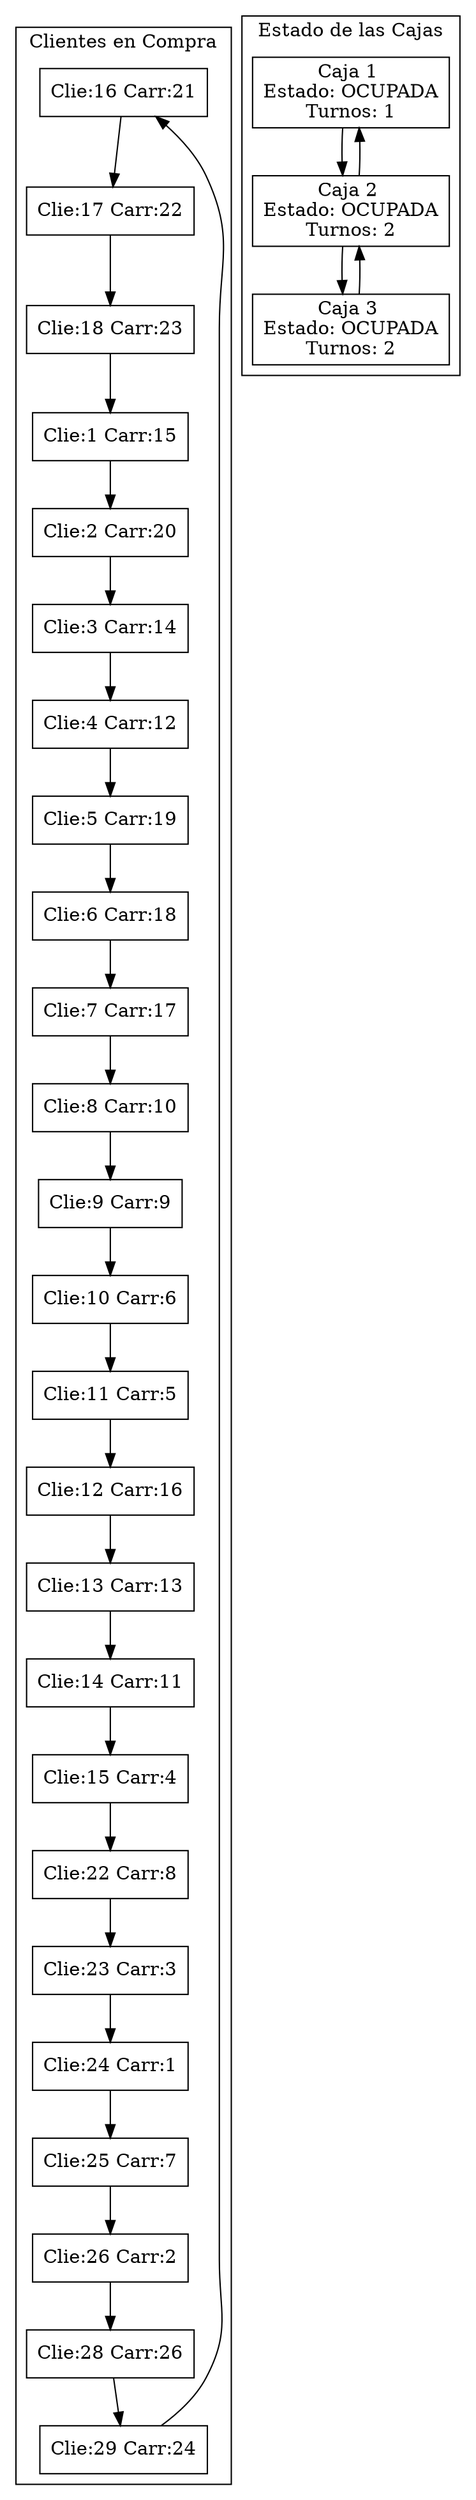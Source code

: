 digraph Simulacion {
subgraph cluster_colaEsperaCarretas {
node[shape="invhouse"];

label="Cola Para Carretas";
}
subgraph cluster_pilaCarretas1 {
node[shape="rectangle"];

label="Pila de Carretas 1";
}
subgraph cluster_pilaCarretas2 {
node[shape="rectangle"];

label="Pila de Carretas 2";
}
subgraph cluster_listaCompras {
node[shape="rectangle"];
Cliente16[label="Clie:16 Carr:21"];
Cliente17[label="Clie:17 Carr:22"];
Cliente18[label="Clie:18 Carr:23"];
Cliente1[label="Clie:1 Carr:15"];
Cliente2[label="Clie:2 Carr:20"];
Cliente3[label="Clie:3 Carr:14"];
Cliente4[label="Clie:4 Carr:12"];
Cliente5[label="Clie:5 Carr:19"];
Cliente6[label="Clie:6 Carr:18"];
Cliente7[label="Clie:7 Carr:17"];
Cliente8[label="Clie:8 Carr:10"];
Cliente9[label="Clie:9 Carr:9"];
Cliente10[label="Clie:10 Carr:6"];
Cliente11[label="Clie:11 Carr:5"];
Cliente12[label="Clie:12 Carr:16"];
Cliente13[label="Clie:13 Carr:13"];
Cliente14[label="Clie:14 Carr:11"];
Cliente15[label="Clie:15 Carr:4"];
Cliente22[label="Clie:22 Carr:8"];
Cliente23[label="Clie:23 Carr:3"];
Cliente24[label="Clie:24 Carr:1"];
Cliente25[label="Clie:25 Carr:7"];
Cliente26[label="Clie:26 Carr:2"];
Cliente28[label="Clie:28 Carr:26"];
Cliente29[label="Clie:29 Carr:24"];
Cliente16 -> Cliente17;
Cliente17 -> Cliente18;
Cliente18 -> Cliente1;
Cliente1 -> Cliente2;
Cliente2 -> Cliente3;
Cliente3 -> Cliente4;
Cliente4 -> Cliente5;
Cliente5 -> Cliente6;
Cliente6 -> Cliente7;
Cliente7 -> Cliente8;
Cliente8 -> Cliente9;
Cliente9 -> Cliente10;
Cliente10 -> Cliente11;
Cliente11 -> Cliente12;
Cliente12 -> Cliente13;
Cliente13 -> Cliente14;
Cliente14 -> Cliente15;
Cliente15 -> Cliente22;
Cliente22 -> Cliente23;
Cliente23 -> Cliente24;
Cliente24 -> Cliente25;
Cliente25 -> Cliente26;
Cliente26 -> Cliente28;
Cliente28 -> Cliente29;
Cliente29 -> Cliente16;

label="Clientes en Compra";
}
subgraph cluster_colaPagos {
node[shape="invhouse"];

label="Cola Para Pasar a Caja";
}
subgraph cluster_listaCajas {
node[shape="rectangle"];
Caja1[label="Caja 1 \nEstado: OCUPADA\nTurnos: 1"];
Caja2[label="Caja 2 \nEstado: OCUPADA\nTurnos: 2"];
Caja3[label="Caja 3 \nEstado: OCUPADA\nTurnos: 2"];
Caja1 -> Caja2;
Caja2 -> Caja3;
Caja3 -> Caja2;
Caja2 -> Caja1;

label="Estado de las Cajas";
}
}